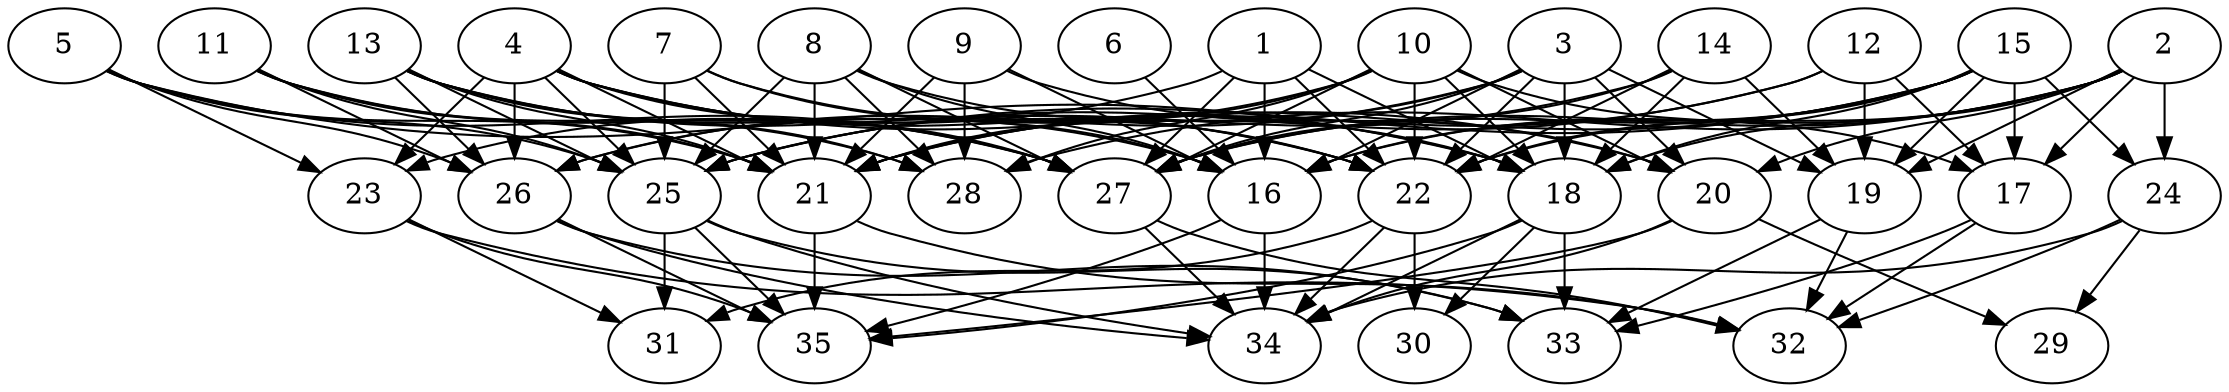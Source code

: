 // DAG automatically generated by daggen at Thu Oct  3 14:05:38 2019
// ./daggen --dot -n 35 --ccr 0.4 --fat 0.7 --regular 0.5 --density 0.7 --mindata 5242880 --maxdata 52428800 
digraph G {
  1 [size="55221760", alpha="0.13", expect_size="22088704"] 
  1 -> 16 [size ="22088704"]
  1 -> 18 [size ="22088704"]
  1 -> 22 [size ="22088704"]
  1 -> 23 [size ="22088704"]
  1 -> 27 [size ="22088704"]
  2 [size="102392320", alpha="0.20", expect_size="40956928"] 
  2 -> 16 [size ="40956928"]
  2 -> 17 [size ="40956928"]
  2 -> 18 [size ="40956928"]
  2 -> 19 [size ="40956928"]
  2 -> 20 [size ="40956928"]
  2 -> 22 [size ="40956928"]
  2 -> 24 [size ="40956928"]
  2 -> 27 [size ="40956928"]
  2 -> 28 [size ="40956928"]
  3 [size="56097280", alpha="0.04", expect_size="22438912"] 
  3 -> 16 [size ="22438912"]
  3 -> 18 [size ="22438912"]
  3 -> 19 [size ="22438912"]
  3 -> 20 [size ="22438912"]
  3 -> 21 [size ="22438912"]
  3 -> 22 [size ="22438912"]
  3 -> 26 [size ="22438912"]
  3 -> 27 [size ="22438912"]
  4 [size="74373120", alpha="0.12", expect_size="29749248"] 
  4 -> 18 [size ="29749248"]
  4 -> 20 [size ="29749248"]
  4 -> 21 [size ="29749248"]
  4 -> 22 [size ="29749248"]
  4 -> 23 [size ="29749248"]
  4 -> 25 [size ="29749248"]
  4 -> 26 [size ="29749248"]
  4 -> 27 [size ="29749248"]
  5 [size="85724160", alpha="0.09", expect_size="34289664"] 
  5 -> 18 [size ="34289664"]
  5 -> 21 [size ="34289664"]
  5 -> 23 [size ="34289664"]
  5 -> 25 [size ="34289664"]
  5 -> 26 [size ="34289664"]
  5 -> 27 [size ="34289664"]
  6 [size="56017920", alpha="0.17", expect_size="22407168"] 
  6 -> 16 [size ="22407168"]
  7 [size="117749760", alpha="0.15", expect_size="47099904"] 
  7 -> 16 [size ="47099904"]
  7 -> 21 [size ="47099904"]
  7 -> 22 [size ="47099904"]
  7 -> 25 [size ="47099904"]
  8 [size="64832000", alpha="0.03", expect_size="25932800"] 
  8 -> 16 [size ="25932800"]
  8 -> 18 [size ="25932800"]
  8 -> 21 [size ="25932800"]
  8 -> 25 [size ="25932800"]
  8 -> 27 [size ="25932800"]
  8 -> 28 [size ="25932800"]
  9 [size="109250560", alpha="0.09", expect_size="43700224"] 
  9 -> 16 [size ="43700224"]
  9 -> 20 [size ="43700224"]
  9 -> 21 [size ="43700224"]
  9 -> 28 [size ="43700224"]
  10 [size="37376000", alpha="0.00", expect_size="14950400"] 
  10 -> 17 [size ="14950400"]
  10 -> 18 [size ="14950400"]
  10 -> 20 [size ="14950400"]
  10 -> 21 [size ="14950400"]
  10 -> 22 [size ="14950400"]
  10 -> 26 [size ="14950400"]
  10 -> 27 [size ="14950400"]
  10 -> 28 [size ="14950400"]
  11 [size="86725120", alpha="0.05", expect_size="34690048"] 
  11 -> 21 [size ="34690048"]
  11 -> 25 [size ="34690048"]
  11 -> 26 [size ="34690048"]
  11 -> 27 [size ="34690048"]
  11 -> 28 [size ="34690048"]
  12 [size="47677440", alpha="0.16", expect_size="19070976"] 
  12 -> 17 [size ="19070976"]
  12 -> 19 [size ="19070976"]
  12 -> 21 [size ="19070976"]
  12 -> 25 [size ="19070976"]
  13 [size="46737920", alpha="0.08", expect_size="18695168"] 
  13 -> 16 [size ="18695168"]
  13 -> 21 [size ="18695168"]
  13 -> 22 [size ="18695168"]
  13 -> 25 [size ="18695168"]
  13 -> 26 [size ="18695168"]
  13 -> 27 [size ="18695168"]
  13 -> 28 [size ="18695168"]
  14 [size="69744640", alpha="0.11", expect_size="27897856"] 
  14 -> 18 [size ="27897856"]
  14 -> 19 [size ="27897856"]
  14 -> 22 [size ="27897856"]
  14 -> 25 [size ="27897856"]
  14 -> 27 [size ="27897856"]
  15 [size="20175360", alpha="0.16", expect_size="8070144"] 
  15 -> 16 [size ="8070144"]
  15 -> 17 [size ="8070144"]
  15 -> 18 [size ="8070144"]
  15 -> 19 [size ="8070144"]
  15 -> 21 [size ="8070144"]
  15 -> 22 [size ="8070144"]
  15 -> 24 [size ="8070144"]
  15 -> 25 [size ="8070144"]
  15 -> 27 [size ="8070144"]
  16 [size="71237120", alpha="0.10", expect_size="28494848"] 
  16 -> 34 [size ="28494848"]
  16 -> 35 [size ="28494848"]
  17 [size="51420160", alpha="0.11", expect_size="20568064"] 
  17 -> 32 [size ="20568064"]
  17 -> 33 [size ="20568064"]
  18 [size="20200960", alpha="0.15", expect_size="8080384"] 
  18 -> 30 [size ="8080384"]
  18 -> 33 [size ="8080384"]
  18 -> 34 [size ="8080384"]
  18 -> 35 [size ="8080384"]
  19 [size="35481600", alpha="0.15", expect_size="14192640"] 
  19 -> 32 [size ="14192640"]
  19 -> 33 [size ="14192640"]
  20 [size="85818880", alpha="0.11", expect_size="34327552"] 
  20 -> 29 [size ="34327552"]
  20 -> 34 [size ="34327552"]
  20 -> 35 [size ="34327552"]
  21 [size="87562240", alpha="0.13", expect_size="35024896"] 
  21 -> 32 [size ="35024896"]
  21 -> 35 [size ="35024896"]
  22 [size="117977600", alpha="0.10", expect_size="47191040"] 
  22 -> 30 [size ="47191040"]
  22 -> 31 [size ="47191040"]
  22 -> 34 [size ="47191040"]
  23 [size="91520000", alpha="0.15", expect_size="36608000"] 
  23 -> 31 [size ="36608000"]
  23 -> 32 [size ="36608000"]
  23 -> 35 [size ="36608000"]
  24 [size="23400960", alpha="0.10", expect_size="9360384"] 
  24 -> 29 [size ="9360384"]
  24 -> 32 [size ="9360384"]
  24 -> 34 [size ="9360384"]
  25 [size="86243840", alpha="0.18", expect_size="34497536"] 
  25 -> 31 [size ="34497536"]
  25 -> 33 [size ="34497536"]
  25 -> 34 [size ="34497536"]
  25 -> 35 [size ="34497536"]
  26 [size="59978240", alpha="0.12", expect_size="23991296"] 
  26 -> 33 [size ="23991296"]
  26 -> 34 [size ="23991296"]
  26 -> 35 [size ="23991296"]
  27 [size="121648640", alpha="0.05", expect_size="48659456"] 
  27 -> 32 [size ="48659456"]
  27 -> 34 [size ="48659456"]
  28 [size="66368000", alpha="0.06", expect_size="26547200"] 
  29 [size="38031360", alpha="0.04", expect_size="15212544"] 
  30 [size="128576000", alpha="0.05", expect_size="51430400"] 
  31 [size="72762880", alpha="0.19", expect_size="29105152"] 
  32 [size="30666240", alpha="0.19", expect_size="12266496"] 
  33 [size="91576320", alpha="0.05", expect_size="36630528"] 
  34 [size="62553600", alpha="0.00", expect_size="25021440"] 
  35 [size="122831360", alpha="0.17", expect_size="49132544"] 
}

